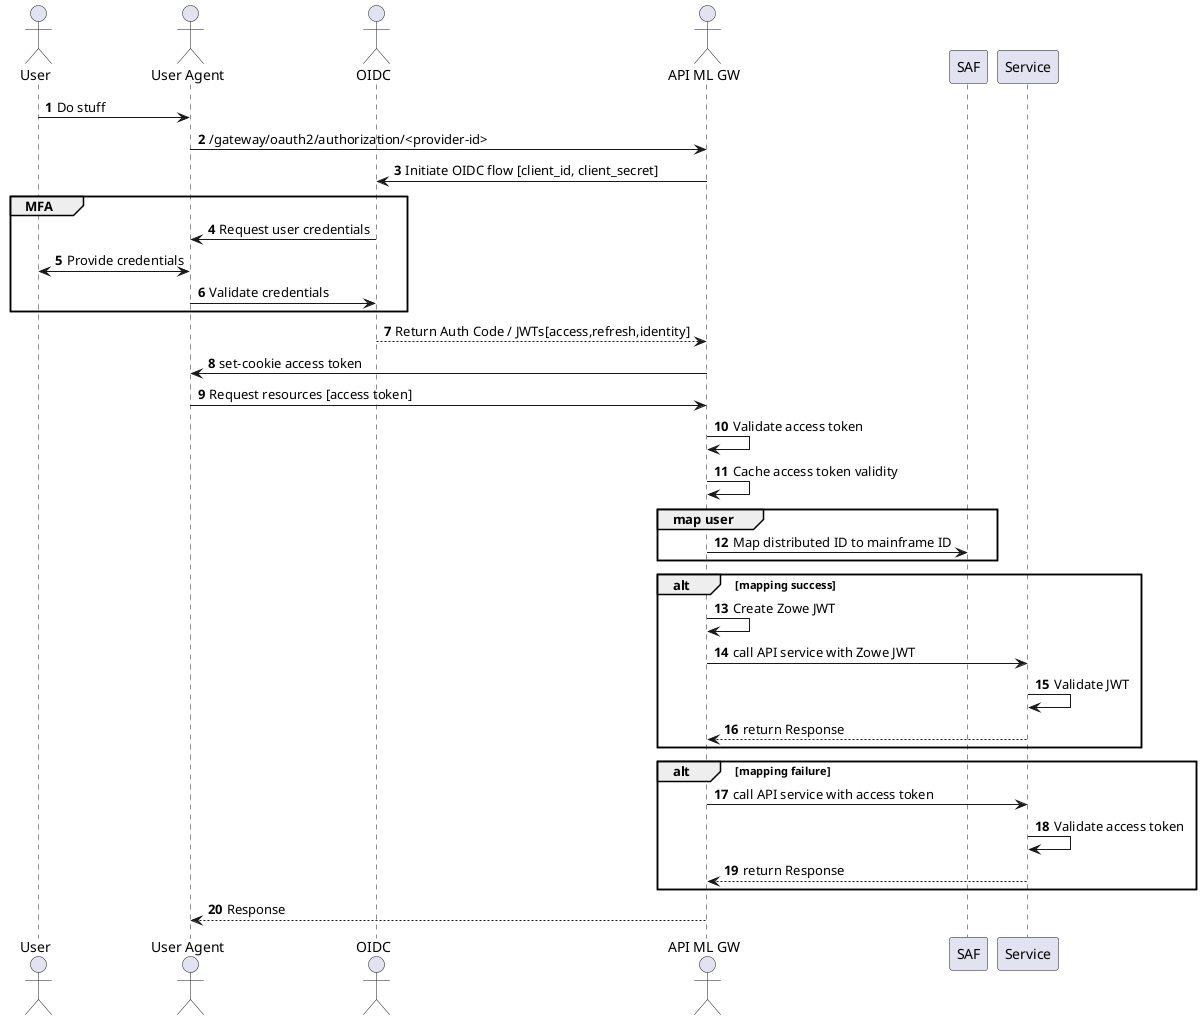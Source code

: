 @startuml
'https://plantuml.com/sequence-diagram

autonumber
actor User
actor "User Agent" as Agent
actor OIDC as OIDC
actor "API ML GW" as GW

User -> Agent: Do stuff
Agent -> GW: /gateway/oauth2/authorization/<provider-id>
GW -> OIDC: Initiate OIDC flow [client_id, client_secret]
group MFA
OIDC -> Agent: Request user credentials
User <-> Agent: Provide credentials
Agent -> OIDC: Validate credentials
end
OIDC --> GW: Return Auth Code / JWTs[access,refresh,identity]
GW -> Agent: set-cookie access token
Agent -> GW: Request resources [access token]
GW -> GW: Validate access token
GW -> GW: Cache access token validity
group map user
GW -> SAF: Map distributed ID to mainframe ID
end
alt mapping success
GW -> GW: Create Zowe JWT
GW -> Service: call API service with Zowe JWT
Service -> Service: Validate JWT
Service --> GW: return Response
end
alt mapping failure
GW -> Service: call API service with access token
Service -> Service: Validate access token
Service --> GW: return Response
end
GW --> Agent: Response


@enduml